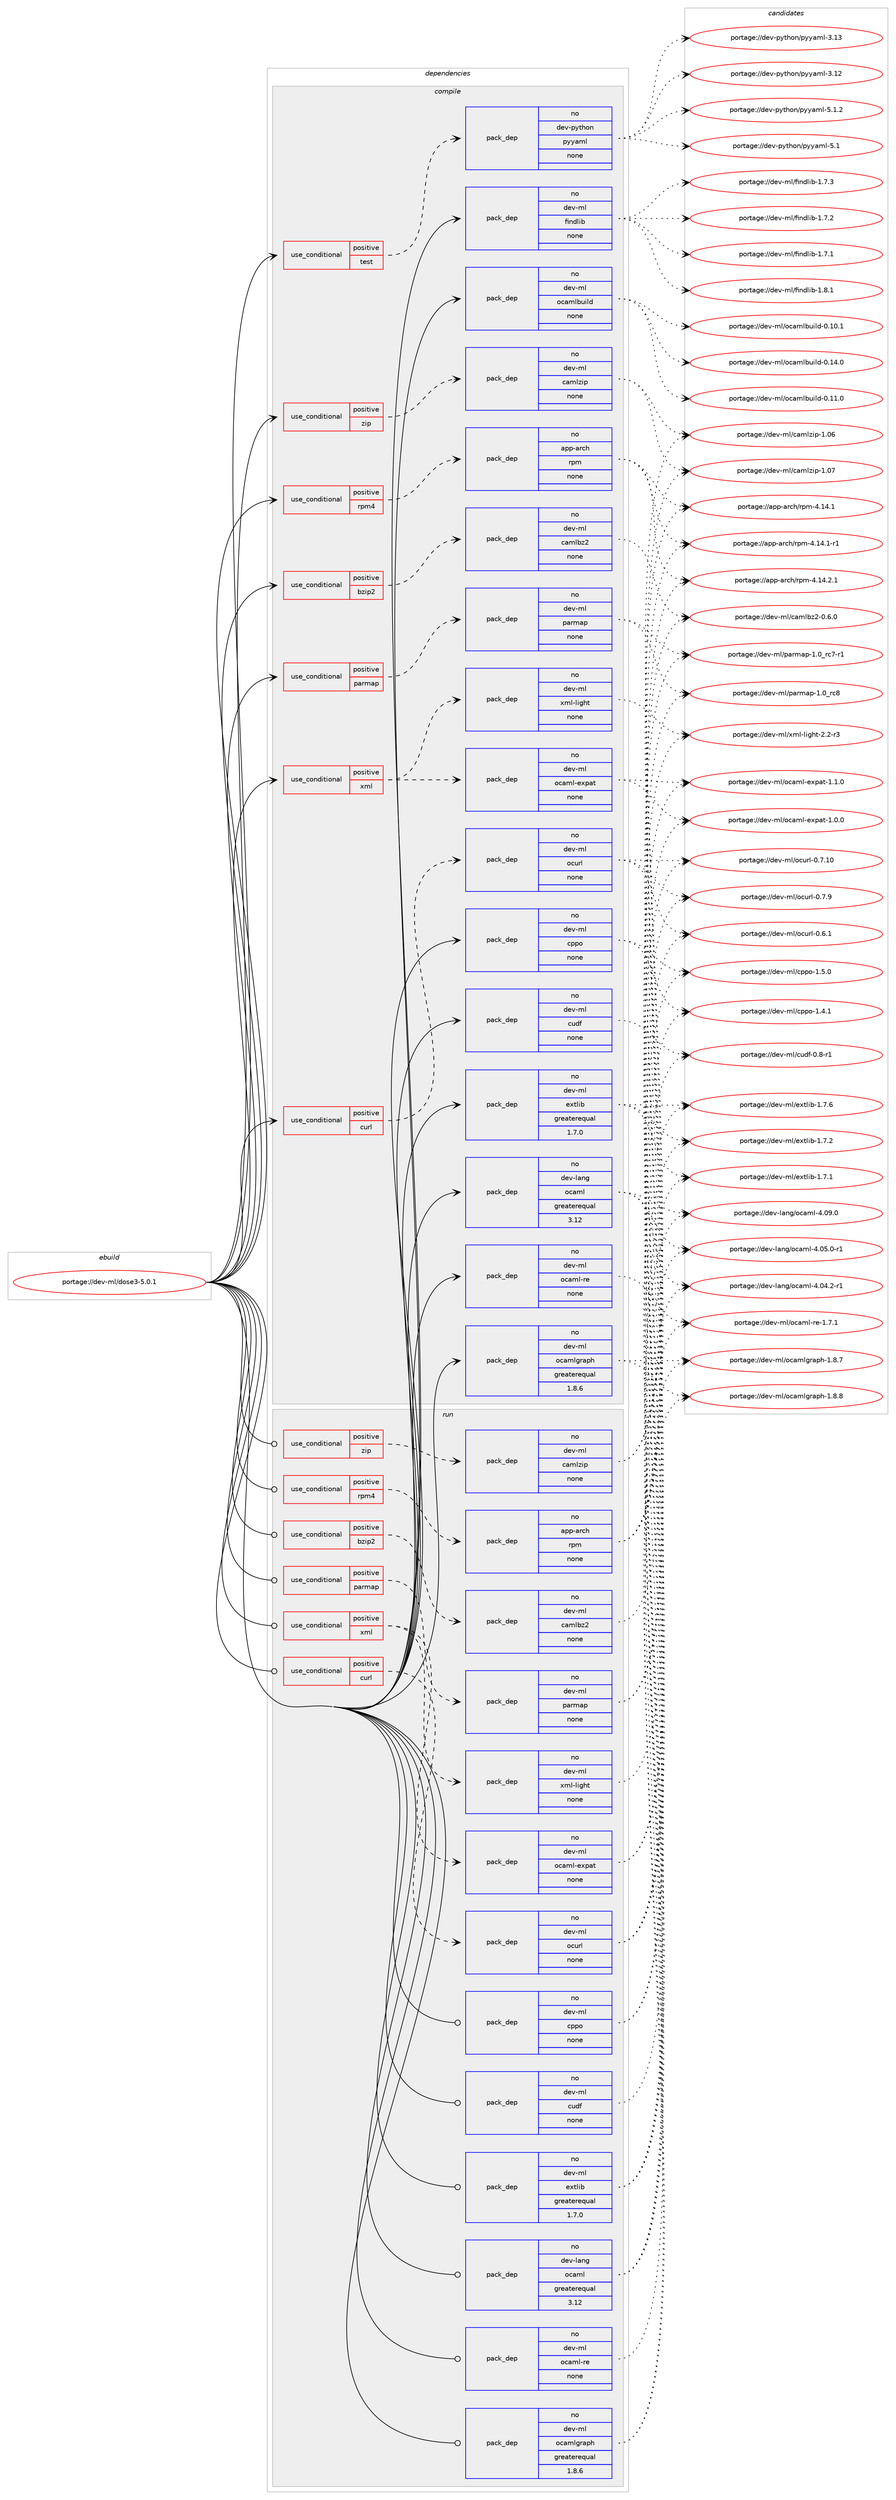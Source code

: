 digraph prolog {

# *************
# Graph options
# *************

newrank=true;
concentrate=true;
compound=true;
graph [rankdir=LR,fontname=Helvetica,fontsize=10,ranksep=1.5];#, ranksep=2.5, nodesep=0.2];
edge  [arrowhead=vee];
node  [fontname=Helvetica,fontsize=10];

# **********
# The ebuild
# **********

subgraph cluster_leftcol {
color=gray;
label=<<i>ebuild</i>>;
id [label="portage://dev-ml/dose3-5.0.1", color=red, width=4, href="../dev-ml/dose3-5.0.1.svg"];
}

# ****************
# The dependencies
# ****************

subgraph cluster_midcol {
color=gray;
label=<<i>dependencies</i>>;
subgraph cluster_compile {
fillcolor="#eeeeee";
style=filled;
label=<<i>compile</i>>;
subgraph cond123002 {
dependency503976 [label=<<TABLE BORDER="0" CELLBORDER="1" CELLSPACING="0" CELLPADDING="4"><TR><TD ROWSPAN="3" CELLPADDING="10">use_conditional</TD></TR><TR><TD>positive</TD></TR><TR><TD>bzip2</TD></TR></TABLE>>, shape=none, color=red];
subgraph pack375838 {
dependency503977 [label=<<TABLE BORDER="0" CELLBORDER="1" CELLSPACING="0" CELLPADDING="4" WIDTH="220"><TR><TD ROWSPAN="6" CELLPADDING="30">pack_dep</TD></TR><TR><TD WIDTH="110">no</TD></TR><TR><TD>dev-ml</TD></TR><TR><TD>camlbz2</TD></TR><TR><TD>none</TD></TR><TR><TD></TD></TR></TABLE>>, shape=none, color=blue];
}
dependency503976:e -> dependency503977:w [weight=20,style="dashed",arrowhead="vee"];
}
id:e -> dependency503976:w [weight=20,style="solid",arrowhead="vee"];
subgraph cond123003 {
dependency503978 [label=<<TABLE BORDER="0" CELLBORDER="1" CELLSPACING="0" CELLPADDING="4"><TR><TD ROWSPAN="3" CELLPADDING="10">use_conditional</TD></TR><TR><TD>positive</TD></TR><TR><TD>curl</TD></TR></TABLE>>, shape=none, color=red];
subgraph pack375839 {
dependency503979 [label=<<TABLE BORDER="0" CELLBORDER="1" CELLSPACING="0" CELLPADDING="4" WIDTH="220"><TR><TD ROWSPAN="6" CELLPADDING="30">pack_dep</TD></TR><TR><TD WIDTH="110">no</TD></TR><TR><TD>dev-ml</TD></TR><TR><TD>ocurl</TD></TR><TR><TD>none</TD></TR><TR><TD></TD></TR></TABLE>>, shape=none, color=blue];
}
dependency503978:e -> dependency503979:w [weight=20,style="dashed",arrowhead="vee"];
}
id:e -> dependency503978:w [weight=20,style="solid",arrowhead="vee"];
subgraph cond123004 {
dependency503980 [label=<<TABLE BORDER="0" CELLBORDER="1" CELLSPACING="0" CELLPADDING="4"><TR><TD ROWSPAN="3" CELLPADDING="10">use_conditional</TD></TR><TR><TD>positive</TD></TR><TR><TD>parmap</TD></TR></TABLE>>, shape=none, color=red];
subgraph pack375840 {
dependency503981 [label=<<TABLE BORDER="0" CELLBORDER="1" CELLSPACING="0" CELLPADDING="4" WIDTH="220"><TR><TD ROWSPAN="6" CELLPADDING="30">pack_dep</TD></TR><TR><TD WIDTH="110">no</TD></TR><TR><TD>dev-ml</TD></TR><TR><TD>parmap</TD></TR><TR><TD>none</TD></TR><TR><TD></TD></TR></TABLE>>, shape=none, color=blue];
}
dependency503980:e -> dependency503981:w [weight=20,style="dashed",arrowhead="vee"];
}
id:e -> dependency503980:w [weight=20,style="solid",arrowhead="vee"];
subgraph cond123005 {
dependency503982 [label=<<TABLE BORDER="0" CELLBORDER="1" CELLSPACING="0" CELLPADDING="4"><TR><TD ROWSPAN="3" CELLPADDING="10">use_conditional</TD></TR><TR><TD>positive</TD></TR><TR><TD>rpm4</TD></TR></TABLE>>, shape=none, color=red];
subgraph pack375841 {
dependency503983 [label=<<TABLE BORDER="0" CELLBORDER="1" CELLSPACING="0" CELLPADDING="4" WIDTH="220"><TR><TD ROWSPAN="6" CELLPADDING="30">pack_dep</TD></TR><TR><TD WIDTH="110">no</TD></TR><TR><TD>app-arch</TD></TR><TR><TD>rpm</TD></TR><TR><TD>none</TD></TR><TR><TD></TD></TR></TABLE>>, shape=none, color=blue];
}
dependency503982:e -> dependency503983:w [weight=20,style="dashed",arrowhead="vee"];
}
id:e -> dependency503982:w [weight=20,style="solid",arrowhead="vee"];
subgraph cond123006 {
dependency503984 [label=<<TABLE BORDER="0" CELLBORDER="1" CELLSPACING="0" CELLPADDING="4"><TR><TD ROWSPAN="3" CELLPADDING="10">use_conditional</TD></TR><TR><TD>positive</TD></TR><TR><TD>test</TD></TR></TABLE>>, shape=none, color=red];
subgraph pack375842 {
dependency503985 [label=<<TABLE BORDER="0" CELLBORDER="1" CELLSPACING="0" CELLPADDING="4" WIDTH="220"><TR><TD ROWSPAN="6" CELLPADDING="30">pack_dep</TD></TR><TR><TD WIDTH="110">no</TD></TR><TR><TD>dev-python</TD></TR><TR><TD>pyyaml</TD></TR><TR><TD>none</TD></TR><TR><TD></TD></TR></TABLE>>, shape=none, color=blue];
}
dependency503984:e -> dependency503985:w [weight=20,style="dashed",arrowhead="vee"];
}
id:e -> dependency503984:w [weight=20,style="solid",arrowhead="vee"];
subgraph cond123007 {
dependency503986 [label=<<TABLE BORDER="0" CELLBORDER="1" CELLSPACING="0" CELLPADDING="4"><TR><TD ROWSPAN="3" CELLPADDING="10">use_conditional</TD></TR><TR><TD>positive</TD></TR><TR><TD>xml</TD></TR></TABLE>>, shape=none, color=red];
subgraph pack375843 {
dependency503987 [label=<<TABLE BORDER="0" CELLBORDER="1" CELLSPACING="0" CELLPADDING="4" WIDTH="220"><TR><TD ROWSPAN="6" CELLPADDING="30">pack_dep</TD></TR><TR><TD WIDTH="110">no</TD></TR><TR><TD>dev-ml</TD></TR><TR><TD>ocaml-expat</TD></TR><TR><TD>none</TD></TR><TR><TD></TD></TR></TABLE>>, shape=none, color=blue];
}
dependency503986:e -> dependency503987:w [weight=20,style="dashed",arrowhead="vee"];
subgraph pack375844 {
dependency503988 [label=<<TABLE BORDER="0" CELLBORDER="1" CELLSPACING="0" CELLPADDING="4" WIDTH="220"><TR><TD ROWSPAN="6" CELLPADDING="30">pack_dep</TD></TR><TR><TD WIDTH="110">no</TD></TR><TR><TD>dev-ml</TD></TR><TR><TD>xml-light</TD></TR><TR><TD>none</TD></TR><TR><TD></TD></TR></TABLE>>, shape=none, color=blue];
}
dependency503986:e -> dependency503988:w [weight=20,style="dashed",arrowhead="vee"];
}
id:e -> dependency503986:w [weight=20,style="solid",arrowhead="vee"];
subgraph cond123008 {
dependency503989 [label=<<TABLE BORDER="0" CELLBORDER="1" CELLSPACING="0" CELLPADDING="4"><TR><TD ROWSPAN="3" CELLPADDING="10">use_conditional</TD></TR><TR><TD>positive</TD></TR><TR><TD>zip</TD></TR></TABLE>>, shape=none, color=red];
subgraph pack375845 {
dependency503990 [label=<<TABLE BORDER="0" CELLBORDER="1" CELLSPACING="0" CELLPADDING="4" WIDTH="220"><TR><TD ROWSPAN="6" CELLPADDING="30">pack_dep</TD></TR><TR><TD WIDTH="110">no</TD></TR><TR><TD>dev-ml</TD></TR><TR><TD>camlzip</TD></TR><TR><TD>none</TD></TR><TR><TD></TD></TR></TABLE>>, shape=none, color=blue];
}
dependency503989:e -> dependency503990:w [weight=20,style="dashed",arrowhead="vee"];
}
id:e -> dependency503989:w [weight=20,style="solid",arrowhead="vee"];
subgraph pack375846 {
dependency503991 [label=<<TABLE BORDER="0" CELLBORDER="1" CELLSPACING="0" CELLPADDING="4" WIDTH="220"><TR><TD ROWSPAN="6" CELLPADDING="30">pack_dep</TD></TR><TR><TD WIDTH="110">no</TD></TR><TR><TD>dev-lang</TD></TR><TR><TD>ocaml</TD></TR><TR><TD>greaterequal</TD></TR><TR><TD>3.12</TD></TR></TABLE>>, shape=none, color=blue];
}
id:e -> dependency503991:w [weight=20,style="solid",arrowhead="vee"];
subgraph pack375847 {
dependency503992 [label=<<TABLE BORDER="0" CELLBORDER="1" CELLSPACING="0" CELLPADDING="4" WIDTH="220"><TR><TD ROWSPAN="6" CELLPADDING="30">pack_dep</TD></TR><TR><TD WIDTH="110">no</TD></TR><TR><TD>dev-ml</TD></TR><TR><TD>cppo</TD></TR><TR><TD>none</TD></TR><TR><TD></TD></TR></TABLE>>, shape=none, color=blue];
}
id:e -> dependency503992:w [weight=20,style="solid",arrowhead="vee"];
subgraph pack375848 {
dependency503993 [label=<<TABLE BORDER="0" CELLBORDER="1" CELLSPACING="0" CELLPADDING="4" WIDTH="220"><TR><TD ROWSPAN="6" CELLPADDING="30">pack_dep</TD></TR><TR><TD WIDTH="110">no</TD></TR><TR><TD>dev-ml</TD></TR><TR><TD>cudf</TD></TR><TR><TD>none</TD></TR><TR><TD></TD></TR></TABLE>>, shape=none, color=blue];
}
id:e -> dependency503993:w [weight=20,style="solid",arrowhead="vee"];
subgraph pack375849 {
dependency503994 [label=<<TABLE BORDER="0" CELLBORDER="1" CELLSPACING="0" CELLPADDING="4" WIDTH="220"><TR><TD ROWSPAN="6" CELLPADDING="30">pack_dep</TD></TR><TR><TD WIDTH="110">no</TD></TR><TR><TD>dev-ml</TD></TR><TR><TD>extlib</TD></TR><TR><TD>greaterequal</TD></TR><TR><TD>1.7.0</TD></TR></TABLE>>, shape=none, color=blue];
}
id:e -> dependency503994:w [weight=20,style="solid",arrowhead="vee"];
subgraph pack375850 {
dependency503995 [label=<<TABLE BORDER="0" CELLBORDER="1" CELLSPACING="0" CELLPADDING="4" WIDTH="220"><TR><TD ROWSPAN="6" CELLPADDING="30">pack_dep</TD></TR><TR><TD WIDTH="110">no</TD></TR><TR><TD>dev-ml</TD></TR><TR><TD>findlib</TD></TR><TR><TD>none</TD></TR><TR><TD></TD></TR></TABLE>>, shape=none, color=blue];
}
id:e -> dependency503995:w [weight=20,style="solid",arrowhead="vee"];
subgraph pack375851 {
dependency503996 [label=<<TABLE BORDER="0" CELLBORDER="1" CELLSPACING="0" CELLPADDING="4" WIDTH="220"><TR><TD ROWSPAN="6" CELLPADDING="30">pack_dep</TD></TR><TR><TD WIDTH="110">no</TD></TR><TR><TD>dev-ml</TD></TR><TR><TD>ocaml-re</TD></TR><TR><TD>none</TD></TR><TR><TD></TD></TR></TABLE>>, shape=none, color=blue];
}
id:e -> dependency503996:w [weight=20,style="solid",arrowhead="vee"];
subgraph pack375852 {
dependency503997 [label=<<TABLE BORDER="0" CELLBORDER="1" CELLSPACING="0" CELLPADDING="4" WIDTH="220"><TR><TD ROWSPAN="6" CELLPADDING="30">pack_dep</TD></TR><TR><TD WIDTH="110">no</TD></TR><TR><TD>dev-ml</TD></TR><TR><TD>ocamlbuild</TD></TR><TR><TD>none</TD></TR><TR><TD></TD></TR></TABLE>>, shape=none, color=blue];
}
id:e -> dependency503997:w [weight=20,style="solid",arrowhead="vee"];
subgraph pack375853 {
dependency503998 [label=<<TABLE BORDER="0" CELLBORDER="1" CELLSPACING="0" CELLPADDING="4" WIDTH="220"><TR><TD ROWSPAN="6" CELLPADDING="30">pack_dep</TD></TR><TR><TD WIDTH="110">no</TD></TR><TR><TD>dev-ml</TD></TR><TR><TD>ocamlgraph</TD></TR><TR><TD>greaterequal</TD></TR><TR><TD>1.8.6</TD></TR></TABLE>>, shape=none, color=blue];
}
id:e -> dependency503998:w [weight=20,style="solid",arrowhead="vee"];
}
subgraph cluster_compileandrun {
fillcolor="#eeeeee";
style=filled;
label=<<i>compile and run</i>>;
}
subgraph cluster_run {
fillcolor="#eeeeee";
style=filled;
label=<<i>run</i>>;
subgraph cond123009 {
dependency503999 [label=<<TABLE BORDER="0" CELLBORDER="1" CELLSPACING="0" CELLPADDING="4"><TR><TD ROWSPAN="3" CELLPADDING="10">use_conditional</TD></TR><TR><TD>positive</TD></TR><TR><TD>bzip2</TD></TR></TABLE>>, shape=none, color=red];
subgraph pack375854 {
dependency504000 [label=<<TABLE BORDER="0" CELLBORDER="1" CELLSPACING="0" CELLPADDING="4" WIDTH="220"><TR><TD ROWSPAN="6" CELLPADDING="30">pack_dep</TD></TR><TR><TD WIDTH="110">no</TD></TR><TR><TD>dev-ml</TD></TR><TR><TD>camlbz2</TD></TR><TR><TD>none</TD></TR><TR><TD></TD></TR></TABLE>>, shape=none, color=blue];
}
dependency503999:e -> dependency504000:w [weight=20,style="dashed",arrowhead="vee"];
}
id:e -> dependency503999:w [weight=20,style="solid",arrowhead="odot"];
subgraph cond123010 {
dependency504001 [label=<<TABLE BORDER="0" CELLBORDER="1" CELLSPACING="0" CELLPADDING="4"><TR><TD ROWSPAN="3" CELLPADDING="10">use_conditional</TD></TR><TR><TD>positive</TD></TR><TR><TD>curl</TD></TR></TABLE>>, shape=none, color=red];
subgraph pack375855 {
dependency504002 [label=<<TABLE BORDER="0" CELLBORDER="1" CELLSPACING="0" CELLPADDING="4" WIDTH="220"><TR><TD ROWSPAN="6" CELLPADDING="30">pack_dep</TD></TR><TR><TD WIDTH="110">no</TD></TR><TR><TD>dev-ml</TD></TR><TR><TD>ocurl</TD></TR><TR><TD>none</TD></TR><TR><TD></TD></TR></TABLE>>, shape=none, color=blue];
}
dependency504001:e -> dependency504002:w [weight=20,style="dashed",arrowhead="vee"];
}
id:e -> dependency504001:w [weight=20,style="solid",arrowhead="odot"];
subgraph cond123011 {
dependency504003 [label=<<TABLE BORDER="0" CELLBORDER="1" CELLSPACING="0" CELLPADDING="4"><TR><TD ROWSPAN="3" CELLPADDING="10">use_conditional</TD></TR><TR><TD>positive</TD></TR><TR><TD>parmap</TD></TR></TABLE>>, shape=none, color=red];
subgraph pack375856 {
dependency504004 [label=<<TABLE BORDER="0" CELLBORDER="1" CELLSPACING="0" CELLPADDING="4" WIDTH="220"><TR><TD ROWSPAN="6" CELLPADDING="30">pack_dep</TD></TR><TR><TD WIDTH="110">no</TD></TR><TR><TD>dev-ml</TD></TR><TR><TD>parmap</TD></TR><TR><TD>none</TD></TR><TR><TD></TD></TR></TABLE>>, shape=none, color=blue];
}
dependency504003:e -> dependency504004:w [weight=20,style="dashed",arrowhead="vee"];
}
id:e -> dependency504003:w [weight=20,style="solid",arrowhead="odot"];
subgraph cond123012 {
dependency504005 [label=<<TABLE BORDER="0" CELLBORDER="1" CELLSPACING="0" CELLPADDING="4"><TR><TD ROWSPAN="3" CELLPADDING="10">use_conditional</TD></TR><TR><TD>positive</TD></TR><TR><TD>rpm4</TD></TR></TABLE>>, shape=none, color=red];
subgraph pack375857 {
dependency504006 [label=<<TABLE BORDER="0" CELLBORDER="1" CELLSPACING="0" CELLPADDING="4" WIDTH="220"><TR><TD ROWSPAN="6" CELLPADDING="30">pack_dep</TD></TR><TR><TD WIDTH="110">no</TD></TR><TR><TD>app-arch</TD></TR><TR><TD>rpm</TD></TR><TR><TD>none</TD></TR><TR><TD></TD></TR></TABLE>>, shape=none, color=blue];
}
dependency504005:e -> dependency504006:w [weight=20,style="dashed",arrowhead="vee"];
}
id:e -> dependency504005:w [weight=20,style="solid",arrowhead="odot"];
subgraph cond123013 {
dependency504007 [label=<<TABLE BORDER="0" CELLBORDER="1" CELLSPACING="0" CELLPADDING="4"><TR><TD ROWSPAN="3" CELLPADDING="10">use_conditional</TD></TR><TR><TD>positive</TD></TR><TR><TD>xml</TD></TR></TABLE>>, shape=none, color=red];
subgraph pack375858 {
dependency504008 [label=<<TABLE BORDER="0" CELLBORDER="1" CELLSPACING="0" CELLPADDING="4" WIDTH="220"><TR><TD ROWSPAN="6" CELLPADDING="30">pack_dep</TD></TR><TR><TD WIDTH="110">no</TD></TR><TR><TD>dev-ml</TD></TR><TR><TD>ocaml-expat</TD></TR><TR><TD>none</TD></TR><TR><TD></TD></TR></TABLE>>, shape=none, color=blue];
}
dependency504007:e -> dependency504008:w [weight=20,style="dashed",arrowhead="vee"];
subgraph pack375859 {
dependency504009 [label=<<TABLE BORDER="0" CELLBORDER="1" CELLSPACING="0" CELLPADDING="4" WIDTH="220"><TR><TD ROWSPAN="6" CELLPADDING="30">pack_dep</TD></TR><TR><TD WIDTH="110">no</TD></TR><TR><TD>dev-ml</TD></TR><TR><TD>xml-light</TD></TR><TR><TD>none</TD></TR><TR><TD></TD></TR></TABLE>>, shape=none, color=blue];
}
dependency504007:e -> dependency504009:w [weight=20,style="dashed",arrowhead="vee"];
}
id:e -> dependency504007:w [weight=20,style="solid",arrowhead="odot"];
subgraph cond123014 {
dependency504010 [label=<<TABLE BORDER="0" CELLBORDER="1" CELLSPACING="0" CELLPADDING="4"><TR><TD ROWSPAN="3" CELLPADDING="10">use_conditional</TD></TR><TR><TD>positive</TD></TR><TR><TD>zip</TD></TR></TABLE>>, shape=none, color=red];
subgraph pack375860 {
dependency504011 [label=<<TABLE BORDER="0" CELLBORDER="1" CELLSPACING="0" CELLPADDING="4" WIDTH="220"><TR><TD ROWSPAN="6" CELLPADDING="30">pack_dep</TD></TR><TR><TD WIDTH="110">no</TD></TR><TR><TD>dev-ml</TD></TR><TR><TD>camlzip</TD></TR><TR><TD>none</TD></TR><TR><TD></TD></TR></TABLE>>, shape=none, color=blue];
}
dependency504010:e -> dependency504011:w [weight=20,style="dashed",arrowhead="vee"];
}
id:e -> dependency504010:w [weight=20,style="solid",arrowhead="odot"];
subgraph pack375861 {
dependency504012 [label=<<TABLE BORDER="0" CELLBORDER="1" CELLSPACING="0" CELLPADDING="4" WIDTH="220"><TR><TD ROWSPAN="6" CELLPADDING="30">pack_dep</TD></TR><TR><TD WIDTH="110">no</TD></TR><TR><TD>dev-lang</TD></TR><TR><TD>ocaml</TD></TR><TR><TD>greaterequal</TD></TR><TR><TD>3.12</TD></TR></TABLE>>, shape=none, color=blue];
}
id:e -> dependency504012:w [weight=20,style="solid",arrowhead="odot"];
subgraph pack375862 {
dependency504013 [label=<<TABLE BORDER="0" CELLBORDER="1" CELLSPACING="0" CELLPADDING="4" WIDTH="220"><TR><TD ROWSPAN="6" CELLPADDING="30">pack_dep</TD></TR><TR><TD WIDTH="110">no</TD></TR><TR><TD>dev-ml</TD></TR><TR><TD>cppo</TD></TR><TR><TD>none</TD></TR><TR><TD></TD></TR></TABLE>>, shape=none, color=blue];
}
id:e -> dependency504013:w [weight=20,style="solid",arrowhead="odot"];
subgraph pack375863 {
dependency504014 [label=<<TABLE BORDER="0" CELLBORDER="1" CELLSPACING="0" CELLPADDING="4" WIDTH="220"><TR><TD ROWSPAN="6" CELLPADDING="30">pack_dep</TD></TR><TR><TD WIDTH="110">no</TD></TR><TR><TD>dev-ml</TD></TR><TR><TD>cudf</TD></TR><TR><TD>none</TD></TR><TR><TD></TD></TR></TABLE>>, shape=none, color=blue];
}
id:e -> dependency504014:w [weight=20,style="solid",arrowhead="odot"];
subgraph pack375864 {
dependency504015 [label=<<TABLE BORDER="0" CELLBORDER="1" CELLSPACING="0" CELLPADDING="4" WIDTH="220"><TR><TD ROWSPAN="6" CELLPADDING="30">pack_dep</TD></TR><TR><TD WIDTH="110">no</TD></TR><TR><TD>dev-ml</TD></TR><TR><TD>extlib</TD></TR><TR><TD>greaterequal</TD></TR><TR><TD>1.7.0</TD></TR></TABLE>>, shape=none, color=blue];
}
id:e -> dependency504015:w [weight=20,style="solid",arrowhead="odot"];
subgraph pack375865 {
dependency504016 [label=<<TABLE BORDER="0" CELLBORDER="1" CELLSPACING="0" CELLPADDING="4" WIDTH="220"><TR><TD ROWSPAN="6" CELLPADDING="30">pack_dep</TD></TR><TR><TD WIDTH="110">no</TD></TR><TR><TD>dev-ml</TD></TR><TR><TD>ocaml-re</TD></TR><TR><TD>none</TD></TR><TR><TD></TD></TR></TABLE>>, shape=none, color=blue];
}
id:e -> dependency504016:w [weight=20,style="solid",arrowhead="odot"];
subgraph pack375866 {
dependency504017 [label=<<TABLE BORDER="0" CELLBORDER="1" CELLSPACING="0" CELLPADDING="4" WIDTH="220"><TR><TD ROWSPAN="6" CELLPADDING="30">pack_dep</TD></TR><TR><TD WIDTH="110">no</TD></TR><TR><TD>dev-ml</TD></TR><TR><TD>ocamlgraph</TD></TR><TR><TD>greaterequal</TD></TR><TR><TD>1.8.6</TD></TR></TABLE>>, shape=none, color=blue];
}
id:e -> dependency504017:w [weight=20,style="solid",arrowhead="odot"];
}
}

# **************
# The candidates
# **************

subgraph cluster_choices {
rank=same;
color=gray;
label=<<i>candidates</i>>;

subgraph choice375838 {
color=black;
nodesep=1;
choice100101118451091084799971091089812250454846544648 [label="portage://dev-ml/camlbz2-0.6.0", color=red, width=4,href="../dev-ml/camlbz2-0.6.0.svg"];
dependency503977:e -> choice100101118451091084799971091089812250454846544648:w [style=dotted,weight="100"];
}
subgraph choice375839 {
color=black;
nodesep=1;
choice100101118451091084711199117114108454846554657 [label="portage://dev-ml/ocurl-0.7.9", color=red, width=4,href="../dev-ml/ocurl-0.7.9.svg"];
choice10010111845109108471119911711410845484655464948 [label="portage://dev-ml/ocurl-0.7.10", color=red, width=4,href="../dev-ml/ocurl-0.7.10.svg"];
choice100101118451091084711199117114108454846544649 [label="portage://dev-ml/ocurl-0.6.1", color=red, width=4,href="../dev-ml/ocurl-0.6.1.svg"];
dependency503979:e -> choice100101118451091084711199117114108454846554657:w [style=dotted,weight="100"];
dependency503979:e -> choice10010111845109108471119911711410845484655464948:w [style=dotted,weight="100"];
dependency503979:e -> choice100101118451091084711199117114108454846544649:w [style=dotted,weight="100"];
}
subgraph choice375840 {
color=black;
nodesep=1;
choice1001011184510910847112971141099711245494648951149956 [label="portage://dev-ml/parmap-1.0_rc8", color=red, width=4,href="../dev-ml/parmap-1.0_rc8.svg"];
choice10010111845109108471129711410997112454946489511499554511449 [label="portage://dev-ml/parmap-1.0_rc7-r1", color=red, width=4,href="../dev-ml/parmap-1.0_rc7-r1.svg"];
dependency503981:e -> choice1001011184510910847112971141099711245494648951149956:w [style=dotted,weight="100"];
dependency503981:e -> choice10010111845109108471129711410997112454946489511499554511449:w [style=dotted,weight="100"];
}
subgraph choice375841 {
color=black;
nodesep=1;
choice9711211245971149910447114112109455246495246504649 [label="portage://app-arch/rpm-4.14.2.1", color=red, width=4,href="../app-arch/rpm-4.14.2.1.svg"];
choice9711211245971149910447114112109455246495246494511449 [label="portage://app-arch/rpm-4.14.1-r1", color=red, width=4,href="../app-arch/rpm-4.14.1-r1.svg"];
choice971121124597114991044711411210945524649524649 [label="portage://app-arch/rpm-4.14.1", color=red, width=4,href="../app-arch/rpm-4.14.1.svg"];
dependency503983:e -> choice9711211245971149910447114112109455246495246504649:w [style=dotted,weight="100"];
dependency503983:e -> choice9711211245971149910447114112109455246495246494511449:w [style=dotted,weight="100"];
dependency503983:e -> choice971121124597114991044711411210945524649524649:w [style=dotted,weight="100"];
}
subgraph choice375842 {
color=black;
nodesep=1;
choice100101118451121211161041111104711212112197109108455346494650 [label="portage://dev-python/pyyaml-5.1.2", color=red, width=4,href="../dev-python/pyyaml-5.1.2.svg"];
choice10010111845112121116104111110471121211219710910845534649 [label="portage://dev-python/pyyaml-5.1", color=red, width=4,href="../dev-python/pyyaml-5.1.svg"];
choice1001011184511212111610411111047112121121971091084551464951 [label="portage://dev-python/pyyaml-3.13", color=red, width=4,href="../dev-python/pyyaml-3.13.svg"];
choice1001011184511212111610411111047112121121971091084551464950 [label="portage://dev-python/pyyaml-3.12", color=red, width=4,href="../dev-python/pyyaml-3.12.svg"];
dependency503985:e -> choice100101118451121211161041111104711212112197109108455346494650:w [style=dotted,weight="100"];
dependency503985:e -> choice10010111845112121116104111110471121211219710910845534649:w [style=dotted,weight="100"];
dependency503985:e -> choice1001011184511212111610411111047112121121971091084551464951:w [style=dotted,weight="100"];
dependency503985:e -> choice1001011184511212111610411111047112121121971091084551464950:w [style=dotted,weight="100"];
}
subgraph choice375843 {
color=black;
nodesep=1;
choice100101118451091084711199971091084510112011297116454946494648 [label="portage://dev-ml/ocaml-expat-1.1.0", color=red, width=4,href="../dev-ml/ocaml-expat-1.1.0.svg"];
choice100101118451091084711199971091084510112011297116454946484648 [label="portage://dev-ml/ocaml-expat-1.0.0", color=red, width=4,href="../dev-ml/ocaml-expat-1.0.0.svg"];
dependency503987:e -> choice100101118451091084711199971091084510112011297116454946494648:w [style=dotted,weight="100"];
dependency503987:e -> choice100101118451091084711199971091084510112011297116454946484648:w [style=dotted,weight="100"];
}
subgraph choice375844 {
color=black;
nodesep=1;
choice100101118451091084712010910845108105103104116455046504511451 [label="portage://dev-ml/xml-light-2.2-r3", color=red, width=4,href="../dev-ml/xml-light-2.2-r3.svg"];
dependency503988:e -> choice100101118451091084712010910845108105103104116455046504511451:w [style=dotted,weight="100"];
}
subgraph choice375845 {
color=black;
nodesep=1;
choice100101118451091084799971091081221051124549464855 [label="portage://dev-ml/camlzip-1.07", color=red, width=4,href="../dev-ml/camlzip-1.07.svg"];
choice100101118451091084799971091081221051124549464854 [label="portage://dev-ml/camlzip-1.06", color=red, width=4,href="../dev-ml/camlzip-1.06.svg"];
dependency503990:e -> choice100101118451091084799971091081221051124549464855:w [style=dotted,weight="100"];
dependency503990:e -> choice100101118451091084799971091081221051124549464854:w [style=dotted,weight="100"];
}
subgraph choice375846 {
color=black;
nodesep=1;
choice100101118451089711010347111999710910845524648574648 [label="portage://dev-lang/ocaml-4.09.0", color=red, width=4,href="../dev-lang/ocaml-4.09.0.svg"];
choice1001011184510897110103471119997109108455246485346484511449 [label="portage://dev-lang/ocaml-4.05.0-r1", color=red, width=4,href="../dev-lang/ocaml-4.05.0-r1.svg"];
choice1001011184510897110103471119997109108455246485246504511449 [label="portage://dev-lang/ocaml-4.04.2-r1", color=red, width=4,href="../dev-lang/ocaml-4.04.2-r1.svg"];
dependency503991:e -> choice100101118451089711010347111999710910845524648574648:w [style=dotted,weight="100"];
dependency503991:e -> choice1001011184510897110103471119997109108455246485346484511449:w [style=dotted,weight="100"];
dependency503991:e -> choice1001011184510897110103471119997109108455246485246504511449:w [style=dotted,weight="100"];
}
subgraph choice375847 {
color=black;
nodesep=1;
choice100101118451091084799112112111454946534648 [label="portage://dev-ml/cppo-1.5.0", color=red, width=4,href="../dev-ml/cppo-1.5.0.svg"];
choice100101118451091084799112112111454946524649 [label="portage://dev-ml/cppo-1.4.1", color=red, width=4,href="../dev-ml/cppo-1.4.1.svg"];
dependency503992:e -> choice100101118451091084799112112111454946534648:w [style=dotted,weight="100"];
dependency503992:e -> choice100101118451091084799112112111454946524649:w [style=dotted,weight="100"];
}
subgraph choice375848 {
color=black;
nodesep=1;
choice100101118451091084799117100102454846564511449 [label="portage://dev-ml/cudf-0.8-r1", color=red, width=4,href="../dev-ml/cudf-0.8-r1.svg"];
dependency503993:e -> choice100101118451091084799117100102454846564511449:w [style=dotted,weight="100"];
}
subgraph choice375849 {
color=black;
nodesep=1;
choice100101118451091084710112011610810598454946554654 [label="portage://dev-ml/extlib-1.7.6", color=red, width=4,href="../dev-ml/extlib-1.7.6.svg"];
choice100101118451091084710112011610810598454946554650 [label="portage://dev-ml/extlib-1.7.2", color=red, width=4,href="../dev-ml/extlib-1.7.2.svg"];
choice100101118451091084710112011610810598454946554649 [label="portage://dev-ml/extlib-1.7.1", color=red, width=4,href="../dev-ml/extlib-1.7.1.svg"];
dependency503994:e -> choice100101118451091084710112011610810598454946554654:w [style=dotted,weight="100"];
dependency503994:e -> choice100101118451091084710112011610810598454946554650:w [style=dotted,weight="100"];
dependency503994:e -> choice100101118451091084710112011610810598454946554649:w [style=dotted,weight="100"];
}
subgraph choice375850 {
color=black;
nodesep=1;
choice100101118451091084710210511010010810598454946564649 [label="portage://dev-ml/findlib-1.8.1", color=red, width=4,href="../dev-ml/findlib-1.8.1.svg"];
choice100101118451091084710210511010010810598454946554651 [label="portage://dev-ml/findlib-1.7.3", color=red, width=4,href="../dev-ml/findlib-1.7.3.svg"];
choice100101118451091084710210511010010810598454946554650 [label="portage://dev-ml/findlib-1.7.2", color=red, width=4,href="../dev-ml/findlib-1.7.2.svg"];
choice100101118451091084710210511010010810598454946554649 [label="portage://dev-ml/findlib-1.7.1", color=red, width=4,href="../dev-ml/findlib-1.7.1.svg"];
dependency503995:e -> choice100101118451091084710210511010010810598454946564649:w [style=dotted,weight="100"];
dependency503995:e -> choice100101118451091084710210511010010810598454946554651:w [style=dotted,weight="100"];
dependency503995:e -> choice100101118451091084710210511010010810598454946554650:w [style=dotted,weight="100"];
dependency503995:e -> choice100101118451091084710210511010010810598454946554649:w [style=dotted,weight="100"];
}
subgraph choice375851 {
color=black;
nodesep=1;
choice1001011184510910847111999710910845114101454946554649 [label="portage://dev-ml/ocaml-re-1.7.1", color=red, width=4,href="../dev-ml/ocaml-re-1.7.1.svg"];
dependency503996:e -> choice1001011184510910847111999710910845114101454946554649:w [style=dotted,weight="100"];
}
subgraph choice375852 {
color=black;
nodesep=1;
choice100101118451091084711199971091089811710510810045484649524648 [label="portage://dev-ml/ocamlbuild-0.14.0", color=red, width=4,href="../dev-ml/ocamlbuild-0.14.0.svg"];
choice100101118451091084711199971091089811710510810045484649494648 [label="portage://dev-ml/ocamlbuild-0.11.0", color=red, width=4,href="../dev-ml/ocamlbuild-0.11.0.svg"];
choice100101118451091084711199971091089811710510810045484649484649 [label="portage://dev-ml/ocamlbuild-0.10.1", color=red, width=4,href="../dev-ml/ocamlbuild-0.10.1.svg"];
dependency503997:e -> choice100101118451091084711199971091089811710510810045484649524648:w [style=dotted,weight="100"];
dependency503997:e -> choice100101118451091084711199971091089811710510810045484649494648:w [style=dotted,weight="100"];
dependency503997:e -> choice100101118451091084711199971091089811710510810045484649484649:w [style=dotted,weight="100"];
}
subgraph choice375853 {
color=black;
nodesep=1;
choice1001011184510910847111999710910810311497112104454946564656 [label="portage://dev-ml/ocamlgraph-1.8.8", color=red, width=4,href="../dev-ml/ocamlgraph-1.8.8.svg"];
choice1001011184510910847111999710910810311497112104454946564655 [label="portage://dev-ml/ocamlgraph-1.8.7", color=red, width=4,href="../dev-ml/ocamlgraph-1.8.7.svg"];
dependency503998:e -> choice1001011184510910847111999710910810311497112104454946564656:w [style=dotted,weight="100"];
dependency503998:e -> choice1001011184510910847111999710910810311497112104454946564655:w [style=dotted,weight="100"];
}
subgraph choice375854 {
color=black;
nodesep=1;
choice100101118451091084799971091089812250454846544648 [label="portage://dev-ml/camlbz2-0.6.0", color=red, width=4,href="../dev-ml/camlbz2-0.6.0.svg"];
dependency504000:e -> choice100101118451091084799971091089812250454846544648:w [style=dotted,weight="100"];
}
subgraph choice375855 {
color=black;
nodesep=1;
choice100101118451091084711199117114108454846554657 [label="portage://dev-ml/ocurl-0.7.9", color=red, width=4,href="../dev-ml/ocurl-0.7.9.svg"];
choice10010111845109108471119911711410845484655464948 [label="portage://dev-ml/ocurl-0.7.10", color=red, width=4,href="../dev-ml/ocurl-0.7.10.svg"];
choice100101118451091084711199117114108454846544649 [label="portage://dev-ml/ocurl-0.6.1", color=red, width=4,href="../dev-ml/ocurl-0.6.1.svg"];
dependency504002:e -> choice100101118451091084711199117114108454846554657:w [style=dotted,weight="100"];
dependency504002:e -> choice10010111845109108471119911711410845484655464948:w [style=dotted,weight="100"];
dependency504002:e -> choice100101118451091084711199117114108454846544649:w [style=dotted,weight="100"];
}
subgraph choice375856 {
color=black;
nodesep=1;
choice1001011184510910847112971141099711245494648951149956 [label="portage://dev-ml/parmap-1.0_rc8", color=red, width=4,href="../dev-ml/parmap-1.0_rc8.svg"];
choice10010111845109108471129711410997112454946489511499554511449 [label="portage://dev-ml/parmap-1.0_rc7-r1", color=red, width=4,href="../dev-ml/parmap-1.0_rc7-r1.svg"];
dependency504004:e -> choice1001011184510910847112971141099711245494648951149956:w [style=dotted,weight="100"];
dependency504004:e -> choice10010111845109108471129711410997112454946489511499554511449:w [style=dotted,weight="100"];
}
subgraph choice375857 {
color=black;
nodesep=1;
choice9711211245971149910447114112109455246495246504649 [label="portage://app-arch/rpm-4.14.2.1", color=red, width=4,href="../app-arch/rpm-4.14.2.1.svg"];
choice9711211245971149910447114112109455246495246494511449 [label="portage://app-arch/rpm-4.14.1-r1", color=red, width=4,href="../app-arch/rpm-4.14.1-r1.svg"];
choice971121124597114991044711411210945524649524649 [label="portage://app-arch/rpm-4.14.1", color=red, width=4,href="../app-arch/rpm-4.14.1.svg"];
dependency504006:e -> choice9711211245971149910447114112109455246495246504649:w [style=dotted,weight="100"];
dependency504006:e -> choice9711211245971149910447114112109455246495246494511449:w [style=dotted,weight="100"];
dependency504006:e -> choice971121124597114991044711411210945524649524649:w [style=dotted,weight="100"];
}
subgraph choice375858 {
color=black;
nodesep=1;
choice100101118451091084711199971091084510112011297116454946494648 [label="portage://dev-ml/ocaml-expat-1.1.0", color=red, width=4,href="../dev-ml/ocaml-expat-1.1.0.svg"];
choice100101118451091084711199971091084510112011297116454946484648 [label="portage://dev-ml/ocaml-expat-1.0.0", color=red, width=4,href="../dev-ml/ocaml-expat-1.0.0.svg"];
dependency504008:e -> choice100101118451091084711199971091084510112011297116454946494648:w [style=dotted,weight="100"];
dependency504008:e -> choice100101118451091084711199971091084510112011297116454946484648:w [style=dotted,weight="100"];
}
subgraph choice375859 {
color=black;
nodesep=1;
choice100101118451091084712010910845108105103104116455046504511451 [label="portage://dev-ml/xml-light-2.2-r3", color=red, width=4,href="../dev-ml/xml-light-2.2-r3.svg"];
dependency504009:e -> choice100101118451091084712010910845108105103104116455046504511451:w [style=dotted,weight="100"];
}
subgraph choice375860 {
color=black;
nodesep=1;
choice100101118451091084799971091081221051124549464855 [label="portage://dev-ml/camlzip-1.07", color=red, width=4,href="../dev-ml/camlzip-1.07.svg"];
choice100101118451091084799971091081221051124549464854 [label="portage://dev-ml/camlzip-1.06", color=red, width=4,href="../dev-ml/camlzip-1.06.svg"];
dependency504011:e -> choice100101118451091084799971091081221051124549464855:w [style=dotted,weight="100"];
dependency504011:e -> choice100101118451091084799971091081221051124549464854:w [style=dotted,weight="100"];
}
subgraph choice375861 {
color=black;
nodesep=1;
choice100101118451089711010347111999710910845524648574648 [label="portage://dev-lang/ocaml-4.09.0", color=red, width=4,href="../dev-lang/ocaml-4.09.0.svg"];
choice1001011184510897110103471119997109108455246485346484511449 [label="portage://dev-lang/ocaml-4.05.0-r1", color=red, width=4,href="../dev-lang/ocaml-4.05.0-r1.svg"];
choice1001011184510897110103471119997109108455246485246504511449 [label="portage://dev-lang/ocaml-4.04.2-r1", color=red, width=4,href="../dev-lang/ocaml-4.04.2-r1.svg"];
dependency504012:e -> choice100101118451089711010347111999710910845524648574648:w [style=dotted,weight="100"];
dependency504012:e -> choice1001011184510897110103471119997109108455246485346484511449:w [style=dotted,weight="100"];
dependency504012:e -> choice1001011184510897110103471119997109108455246485246504511449:w [style=dotted,weight="100"];
}
subgraph choice375862 {
color=black;
nodesep=1;
choice100101118451091084799112112111454946534648 [label="portage://dev-ml/cppo-1.5.0", color=red, width=4,href="../dev-ml/cppo-1.5.0.svg"];
choice100101118451091084799112112111454946524649 [label="portage://dev-ml/cppo-1.4.1", color=red, width=4,href="../dev-ml/cppo-1.4.1.svg"];
dependency504013:e -> choice100101118451091084799112112111454946534648:w [style=dotted,weight="100"];
dependency504013:e -> choice100101118451091084799112112111454946524649:w [style=dotted,weight="100"];
}
subgraph choice375863 {
color=black;
nodesep=1;
choice100101118451091084799117100102454846564511449 [label="portage://dev-ml/cudf-0.8-r1", color=red, width=4,href="../dev-ml/cudf-0.8-r1.svg"];
dependency504014:e -> choice100101118451091084799117100102454846564511449:w [style=dotted,weight="100"];
}
subgraph choice375864 {
color=black;
nodesep=1;
choice100101118451091084710112011610810598454946554654 [label="portage://dev-ml/extlib-1.7.6", color=red, width=4,href="../dev-ml/extlib-1.7.6.svg"];
choice100101118451091084710112011610810598454946554650 [label="portage://dev-ml/extlib-1.7.2", color=red, width=4,href="../dev-ml/extlib-1.7.2.svg"];
choice100101118451091084710112011610810598454946554649 [label="portage://dev-ml/extlib-1.7.1", color=red, width=4,href="../dev-ml/extlib-1.7.1.svg"];
dependency504015:e -> choice100101118451091084710112011610810598454946554654:w [style=dotted,weight="100"];
dependency504015:e -> choice100101118451091084710112011610810598454946554650:w [style=dotted,weight="100"];
dependency504015:e -> choice100101118451091084710112011610810598454946554649:w [style=dotted,weight="100"];
}
subgraph choice375865 {
color=black;
nodesep=1;
choice1001011184510910847111999710910845114101454946554649 [label="portage://dev-ml/ocaml-re-1.7.1", color=red, width=4,href="../dev-ml/ocaml-re-1.7.1.svg"];
dependency504016:e -> choice1001011184510910847111999710910845114101454946554649:w [style=dotted,weight="100"];
}
subgraph choice375866 {
color=black;
nodesep=1;
choice1001011184510910847111999710910810311497112104454946564656 [label="portage://dev-ml/ocamlgraph-1.8.8", color=red, width=4,href="../dev-ml/ocamlgraph-1.8.8.svg"];
choice1001011184510910847111999710910810311497112104454946564655 [label="portage://dev-ml/ocamlgraph-1.8.7", color=red, width=4,href="../dev-ml/ocamlgraph-1.8.7.svg"];
dependency504017:e -> choice1001011184510910847111999710910810311497112104454946564656:w [style=dotted,weight="100"];
dependency504017:e -> choice1001011184510910847111999710910810311497112104454946564655:w [style=dotted,weight="100"];
}
}

}

